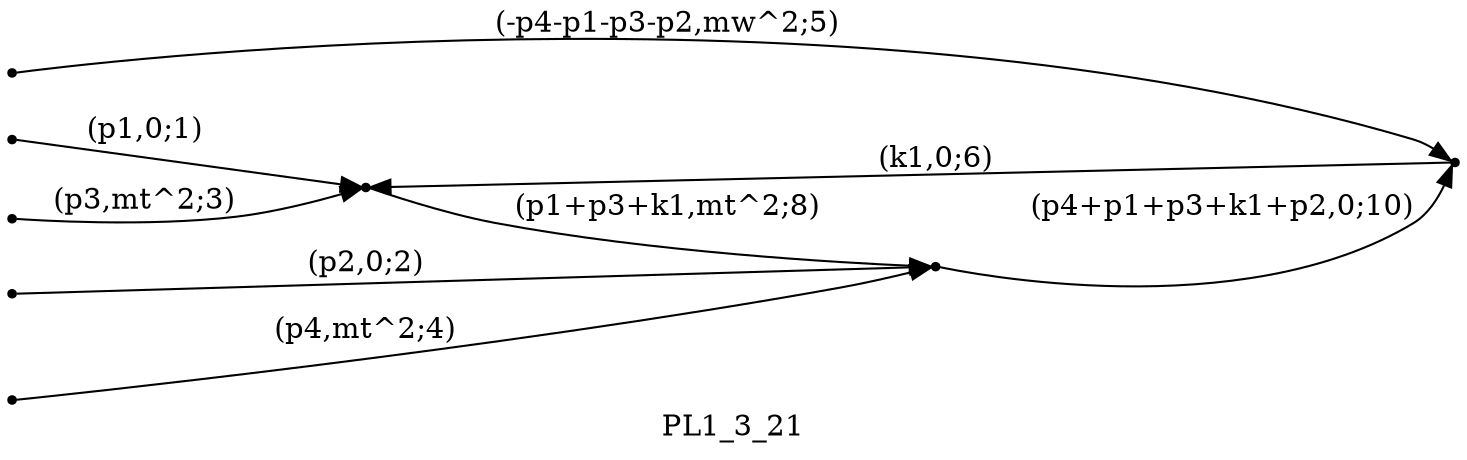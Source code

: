 digraph PL1_3_21 {
  label="PL1_3_21";
  rankdir="LR";
  subgraph edges {
    -1 -> 2 [label="(p1,0;1)"];
    -2 -> 3 [label="(p2,0;2)"];
    -3 -> 2 [label="(p3,mt^2;3)"];
    -4 -> 3 [label="(p4,mt^2;4)"];
    -5 -> 1 [label="(-p4-p1-p3-p2,mw^2;5)"];
    1 -> 2 [label="(k1,0;6)"];
    2 -> 3 [label="(p1+p3+k1,mt^2;8)"];
    3 -> 1 [label="(p4+p1+p3+k1+p2,0;10)"];
  }
  subgraph incoming { rank="source"; -1; -2; -3; -4; -5; }
-5 [shape=point];
-4 [shape=point];
-3 [shape=point];
-2 [shape=point];
-1 [shape=point];
1 [shape=point];
2 [shape=point];
3 [shape=point];
}

